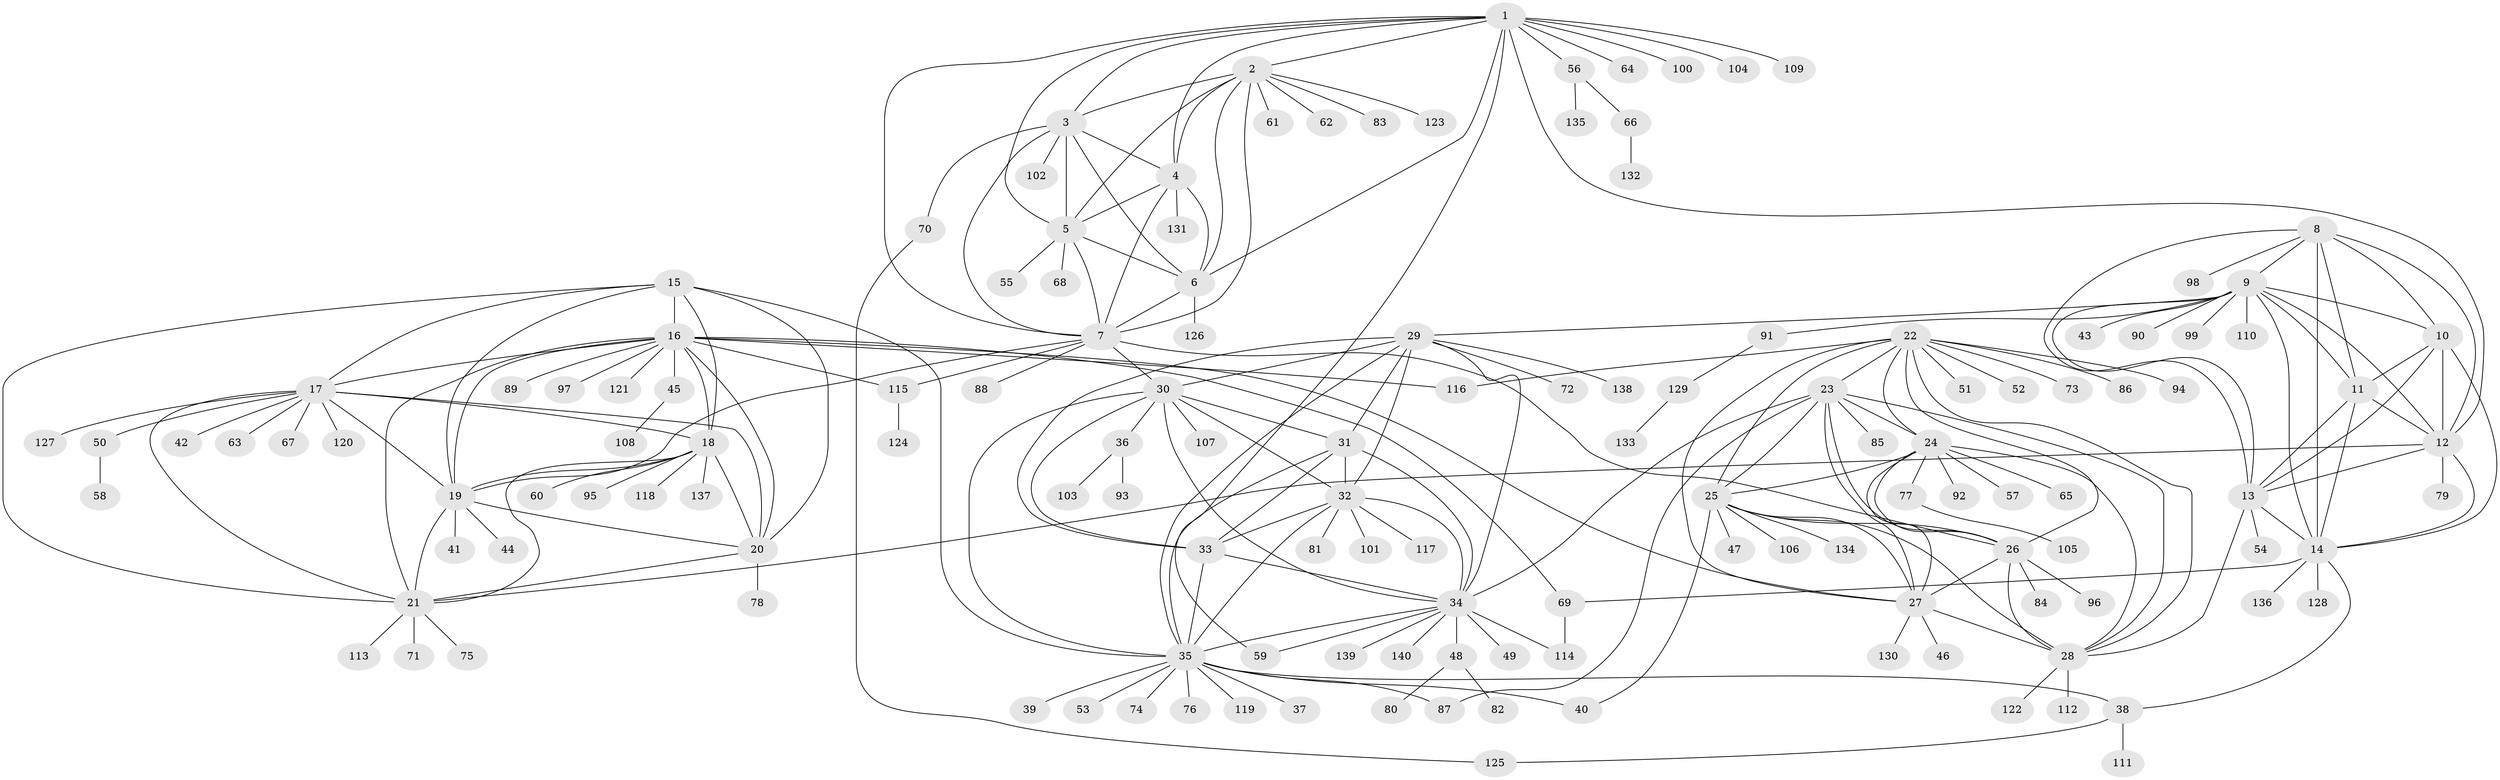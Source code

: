 // Generated by graph-tools (version 1.1) at 2025/37/03/09/25 02:37:28]
// undirected, 140 vertices, 229 edges
graph export_dot {
graph [start="1"]
  node [color=gray90,style=filled];
  1;
  2;
  3;
  4;
  5;
  6;
  7;
  8;
  9;
  10;
  11;
  12;
  13;
  14;
  15;
  16;
  17;
  18;
  19;
  20;
  21;
  22;
  23;
  24;
  25;
  26;
  27;
  28;
  29;
  30;
  31;
  32;
  33;
  34;
  35;
  36;
  37;
  38;
  39;
  40;
  41;
  42;
  43;
  44;
  45;
  46;
  47;
  48;
  49;
  50;
  51;
  52;
  53;
  54;
  55;
  56;
  57;
  58;
  59;
  60;
  61;
  62;
  63;
  64;
  65;
  66;
  67;
  68;
  69;
  70;
  71;
  72;
  73;
  74;
  75;
  76;
  77;
  78;
  79;
  80;
  81;
  82;
  83;
  84;
  85;
  86;
  87;
  88;
  89;
  90;
  91;
  92;
  93;
  94;
  95;
  96;
  97;
  98;
  99;
  100;
  101;
  102;
  103;
  104;
  105;
  106;
  107;
  108;
  109;
  110;
  111;
  112;
  113;
  114;
  115;
  116;
  117;
  118;
  119;
  120;
  121;
  122;
  123;
  124;
  125;
  126;
  127;
  128;
  129;
  130;
  131;
  132;
  133;
  134;
  135;
  136;
  137;
  138;
  139;
  140;
  1 -- 2;
  1 -- 3;
  1 -- 4;
  1 -- 5;
  1 -- 6;
  1 -- 7;
  1 -- 12;
  1 -- 56;
  1 -- 59;
  1 -- 64;
  1 -- 100;
  1 -- 104;
  1 -- 109;
  2 -- 3;
  2 -- 4;
  2 -- 5;
  2 -- 6;
  2 -- 7;
  2 -- 61;
  2 -- 62;
  2 -- 83;
  2 -- 123;
  3 -- 4;
  3 -- 5;
  3 -- 6;
  3 -- 7;
  3 -- 70;
  3 -- 102;
  4 -- 5;
  4 -- 6;
  4 -- 7;
  4 -- 131;
  5 -- 6;
  5 -- 7;
  5 -- 55;
  5 -- 68;
  6 -- 7;
  6 -- 126;
  7 -- 19;
  7 -- 26;
  7 -- 30;
  7 -- 88;
  7 -- 115;
  8 -- 9;
  8 -- 10;
  8 -- 11;
  8 -- 12;
  8 -- 13;
  8 -- 14;
  8 -- 98;
  9 -- 10;
  9 -- 11;
  9 -- 12;
  9 -- 13;
  9 -- 14;
  9 -- 29;
  9 -- 43;
  9 -- 90;
  9 -- 91;
  9 -- 99;
  9 -- 110;
  10 -- 11;
  10 -- 12;
  10 -- 13;
  10 -- 14;
  11 -- 12;
  11 -- 13;
  11 -- 14;
  12 -- 13;
  12 -- 14;
  12 -- 21;
  12 -- 79;
  13 -- 14;
  13 -- 28;
  13 -- 54;
  14 -- 38;
  14 -- 69;
  14 -- 128;
  14 -- 136;
  15 -- 16;
  15 -- 17;
  15 -- 18;
  15 -- 19;
  15 -- 20;
  15 -- 21;
  15 -- 35;
  16 -- 17;
  16 -- 18;
  16 -- 19;
  16 -- 20;
  16 -- 21;
  16 -- 27;
  16 -- 45;
  16 -- 69;
  16 -- 89;
  16 -- 97;
  16 -- 115;
  16 -- 116;
  16 -- 121;
  17 -- 18;
  17 -- 19;
  17 -- 20;
  17 -- 21;
  17 -- 42;
  17 -- 50;
  17 -- 63;
  17 -- 67;
  17 -- 120;
  17 -- 127;
  18 -- 19;
  18 -- 20;
  18 -- 21;
  18 -- 60;
  18 -- 95;
  18 -- 118;
  18 -- 137;
  19 -- 20;
  19 -- 21;
  19 -- 41;
  19 -- 44;
  20 -- 21;
  20 -- 78;
  21 -- 71;
  21 -- 75;
  21 -- 113;
  22 -- 23;
  22 -- 24;
  22 -- 25;
  22 -- 26;
  22 -- 27;
  22 -- 28;
  22 -- 51;
  22 -- 52;
  22 -- 73;
  22 -- 86;
  22 -- 94;
  22 -- 116;
  23 -- 24;
  23 -- 25;
  23 -- 26;
  23 -- 27;
  23 -- 28;
  23 -- 34;
  23 -- 85;
  23 -- 87;
  24 -- 25;
  24 -- 26;
  24 -- 27;
  24 -- 28;
  24 -- 57;
  24 -- 65;
  24 -- 77;
  24 -- 92;
  25 -- 26;
  25 -- 27;
  25 -- 28;
  25 -- 40;
  25 -- 47;
  25 -- 106;
  25 -- 134;
  26 -- 27;
  26 -- 28;
  26 -- 84;
  26 -- 96;
  27 -- 28;
  27 -- 46;
  27 -- 130;
  28 -- 112;
  28 -- 122;
  29 -- 30;
  29 -- 31;
  29 -- 32;
  29 -- 33;
  29 -- 34;
  29 -- 35;
  29 -- 72;
  29 -- 138;
  30 -- 31;
  30 -- 32;
  30 -- 33;
  30 -- 34;
  30 -- 35;
  30 -- 36;
  30 -- 107;
  31 -- 32;
  31 -- 33;
  31 -- 34;
  31 -- 35;
  32 -- 33;
  32 -- 34;
  32 -- 35;
  32 -- 81;
  32 -- 101;
  32 -- 117;
  33 -- 34;
  33 -- 35;
  34 -- 35;
  34 -- 48;
  34 -- 49;
  34 -- 59;
  34 -- 114;
  34 -- 139;
  34 -- 140;
  35 -- 37;
  35 -- 38;
  35 -- 39;
  35 -- 40;
  35 -- 53;
  35 -- 74;
  35 -- 76;
  35 -- 87;
  35 -- 119;
  36 -- 93;
  36 -- 103;
  38 -- 111;
  38 -- 125;
  45 -- 108;
  48 -- 80;
  48 -- 82;
  50 -- 58;
  56 -- 66;
  56 -- 135;
  66 -- 132;
  69 -- 114;
  70 -- 125;
  77 -- 105;
  91 -- 129;
  115 -- 124;
  129 -- 133;
}
